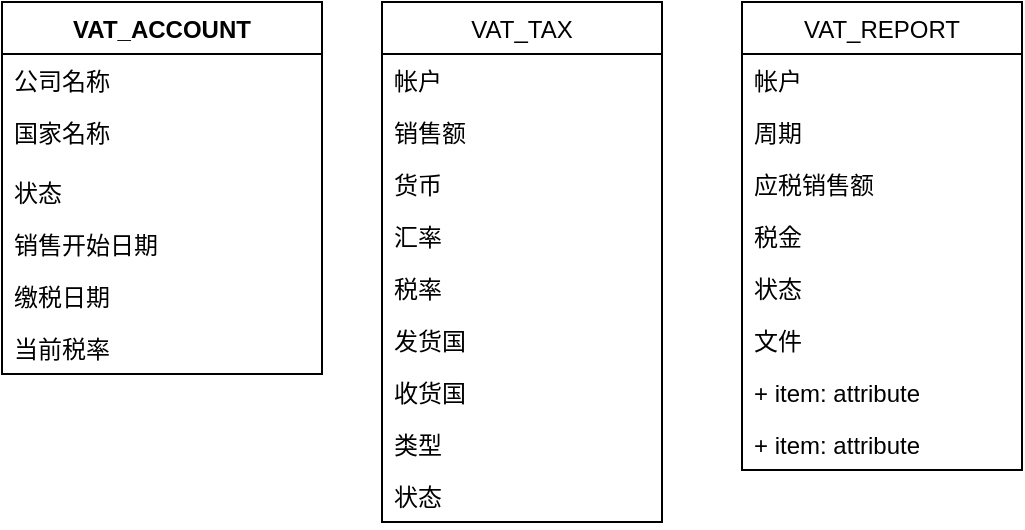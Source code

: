 <mxfile version="13.6.6" type="github">
  <diagram id="ZFhZQgNmcmeiBELyq5Xt" name="第 1 页">
    <mxGraphModel dx="655" dy="489" grid="1" gridSize="10" guides="1" tooltips="1" connect="1" arrows="1" fold="1" page="1" pageScale="1" pageWidth="827" pageHeight="1169" math="0" shadow="0">
      <root>
        <mxCell id="0" />
        <mxCell id="1" parent="0" />
        <mxCell id="pacg2PiQQ62NhaGQcg55-1" value="VAT_ACCOUNT" style="swimlane;fontStyle=1;align=center;verticalAlign=top;childLayout=stackLayout;horizontal=1;startSize=26;horizontalStack=0;resizeParent=1;resizeParentMax=0;resizeLast=0;collapsible=1;marginBottom=0;" vertex="1" parent="1">
          <mxGeometry x="10" y="10" width="160" height="186" as="geometry" />
        </mxCell>
        <mxCell id="pacg2PiQQ62NhaGQcg55-2" value="公司名称" style="text;strokeColor=none;fillColor=none;align=left;verticalAlign=top;spacingLeft=4;spacingRight=4;overflow=hidden;rotatable=0;points=[[0,0.5],[1,0.5]];portConstraint=eastwest;" vertex="1" parent="pacg2PiQQ62NhaGQcg55-1">
          <mxGeometry y="26" width="160" height="26" as="geometry" />
        </mxCell>
        <mxCell id="pacg2PiQQ62NhaGQcg55-4" value="国家名称" style="text;strokeColor=none;fillColor=none;align=left;verticalAlign=top;spacingLeft=4;spacingRight=4;overflow=hidden;rotatable=0;points=[[0,0.5],[1,0.5]];portConstraint=eastwest;" vertex="1" parent="pacg2PiQQ62NhaGQcg55-1">
          <mxGeometry y="52" width="160" height="30" as="geometry" />
        </mxCell>
        <mxCell id="pacg2PiQQ62NhaGQcg55-5" value="状态" style="text;strokeColor=none;fillColor=none;align=left;verticalAlign=top;spacingLeft=4;spacingRight=4;overflow=hidden;rotatable=0;points=[[0,0.5],[1,0.5]];portConstraint=eastwest;" vertex="1" parent="pacg2PiQQ62NhaGQcg55-1">
          <mxGeometry y="82" width="160" height="26" as="geometry" />
        </mxCell>
        <mxCell id="pacg2PiQQ62NhaGQcg55-7" value="销售开始日期" style="text;strokeColor=none;fillColor=none;align=left;verticalAlign=top;spacingLeft=4;spacingRight=4;overflow=hidden;rotatable=0;points=[[0,0.5],[1,0.5]];portConstraint=eastwest;" vertex="1" parent="pacg2PiQQ62NhaGQcg55-1">
          <mxGeometry y="108" width="160" height="26" as="geometry" />
        </mxCell>
        <mxCell id="pacg2PiQQ62NhaGQcg55-12" value="缴税日期&#xa;" style="text;strokeColor=none;fillColor=none;align=left;verticalAlign=top;spacingLeft=4;spacingRight=4;overflow=hidden;rotatable=0;points=[[0,0.5],[1,0.5]];portConstraint=eastwest;" vertex="1" parent="pacg2PiQQ62NhaGQcg55-1">
          <mxGeometry y="134" width="160" height="26" as="geometry" />
        </mxCell>
        <mxCell id="pacg2PiQQ62NhaGQcg55-19" value="当前税率" style="text;strokeColor=none;fillColor=none;align=left;verticalAlign=top;spacingLeft=4;spacingRight=4;overflow=hidden;rotatable=0;points=[[0,0.5],[1,0.5]];portConstraint=eastwest;" vertex="1" parent="pacg2PiQQ62NhaGQcg55-1">
          <mxGeometry y="160" width="160" height="26" as="geometry" />
        </mxCell>
        <mxCell id="pacg2PiQQ62NhaGQcg55-8" value="VAT_TAX" style="swimlane;fontStyle=0;childLayout=stackLayout;horizontal=1;startSize=26;fillColor=none;horizontalStack=0;resizeParent=1;resizeParentMax=0;resizeLast=0;collapsible=1;marginBottom=0;" vertex="1" parent="1">
          <mxGeometry x="200" y="10" width="140" height="260" as="geometry" />
        </mxCell>
        <mxCell id="pacg2PiQQ62NhaGQcg55-25" value="帐户" style="text;strokeColor=none;fillColor=none;align=left;verticalAlign=top;spacingLeft=4;spacingRight=4;overflow=hidden;rotatable=0;points=[[0,0.5],[1,0.5]];portConstraint=eastwest;" vertex="1" parent="pacg2PiQQ62NhaGQcg55-8">
          <mxGeometry y="26" width="140" height="26" as="geometry" />
        </mxCell>
        <mxCell id="pacg2PiQQ62NhaGQcg55-10" value="销售额" style="text;strokeColor=none;fillColor=none;align=left;verticalAlign=top;spacingLeft=4;spacingRight=4;overflow=hidden;rotatable=0;points=[[0,0.5],[1,0.5]];portConstraint=eastwest;" vertex="1" parent="pacg2PiQQ62NhaGQcg55-8">
          <mxGeometry y="52" width="140" height="26" as="geometry" />
        </mxCell>
        <mxCell id="pacg2PiQQ62NhaGQcg55-24" value="货币" style="text;strokeColor=none;fillColor=none;align=left;verticalAlign=top;spacingLeft=4;spacingRight=4;overflow=hidden;rotatable=0;points=[[0,0.5],[1,0.5]];portConstraint=eastwest;" vertex="1" parent="pacg2PiQQ62NhaGQcg55-8">
          <mxGeometry y="78" width="140" height="26" as="geometry" />
        </mxCell>
        <mxCell id="pacg2PiQQ62NhaGQcg55-11" value="汇率" style="text;strokeColor=none;fillColor=none;align=left;verticalAlign=top;spacingLeft=4;spacingRight=4;overflow=hidden;rotatable=0;points=[[0,0.5],[1,0.5]];portConstraint=eastwest;" vertex="1" parent="pacg2PiQQ62NhaGQcg55-8">
          <mxGeometry y="104" width="140" height="26" as="geometry" />
        </mxCell>
        <mxCell id="pacg2PiQQ62NhaGQcg55-13" value="税率" style="text;strokeColor=none;fillColor=none;align=left;verticalAlign=top;spacingLeft=4;spacingRight=4;overflow=hidden;rotatable=0;points=[[0,0.5],[1,0.5]];portConstraint=eastwest;" vertex="1" parent="pacg2PiQQ62NhaGQcg55-8">
          <mxGeometry y="130" width="140" height="26" as="geometry" />
        </mxCell>
        <mxCell id="pacg2PiQQ62NhaGQcg55-14" value="发货国" style="text;strokeColor=none;fillColor=none;align=left;verticalAlign=top;spacingLeft=4;spacingRight=4;overflow=hidden;rotatable=0;points=[[0,0.5],[1,0.5]];portConstraint=eastwest;" vertex="1" parent="pacg2PiQQ62NhaGQcg55-8">
          <mxGeometry y="156" width="140" height="26" as="geometry" />
        </mxCell>
        <mxCell id="pacg2PiQQ62NhaGQcg55-15" value="收货国" style="text;strokeColor=none;fillColor=none;align=left;verticalAlign=top;spacingLeft=4;spacingRight=4;overflow=hidden;rotatable=0;points=[[0,0.5],[1,0.5]];portConstraint=eastwest;" vertex="1" parent="pacg2PiQQ62NhaGQcg55-8">
          <mxGeometry y="182" width="140" height="26" as="geometry" />
        </mxCell>
        <mxCell id="pacg2PiQQ62NhaGQcg55-17" value="类型" style="text;strokeColor=none;fillColor=none;align=left;verticalAlign=top;spacingLeft=4;spacingRight=4;overflow=hidden;rotatable=0;points=[[0,0.5],[1,0.5]];portConstraint=eastwest;" vertex="1" parent="pacg2PiQQ62NhaGQcg55-8">
          <mxGeometry y="208" width="140" height="26" as="geometry" />
        </mxCell>
        <mxCell id="pacg2PiQQ62NhaGQcg55-18" value="状态" style="text;strokeColor=none;fillColor=none;align=left;verticalAlign=top;spacingLeft=4;spacingRight=4;overflow=hidden;rotatable=0;points=[[0,0.5],[1,0.5]];portConstraint=eastwest;" vertex="1" parent="pacg2PiQQ62NhaGQcg55-8">
          <mxGeometry y="234" width="140" height="26" as="geometry" />
        </mxCell>
        <mxCell id="pacg2PiQQ62NhaGQcg55-20" value="VAT_REPORT" style="swimlane;fontStyle=0;childLayout=stackLayout;horizontal=1;startSize=26;fillColor=none;horizontalStack=0;resizeParent=1;resizeParentMax=0;resizeLast=0;collapsible=1;marginBottom=0;" vertex="1" parent="1">
          <mxGeometry x="380" y="10" width="140" height="234" as="geometry" />
        </mxCell>
        <mxCell id="pacg2PiQQ62NhaGQcg55-16" value="帐户" style="text;strokeColor=none;fillColor=none;align=left;verticalAlign=top;spacingLeft=4;spacingRight=4;overflow=hidden;rotatable=0;points=[[0,0.5],[1,0.5]];portConstraint=eastwest;" vertex="1" parent="pacg2PiQQ62NhaGQcg55-20">
          <mxGeometry y="26" width="140" height="26" as="geometry" />
        </mxCell>
        <mxCell id="pacg2PiQQ62NhaGQcg55-9" value="周期" style="text;strokeColor=none;fillColor=none;align=left;verticalAlign=top;spacingLeft=4;spacingRight=4;overflow=hidden;rotatable=0;points=[[0,0.5],[1,0.5]];portConstraint=eastwest;" vertex="1" parent="pacg2PiQQ62NhaGQcg55-20">
          <mxGeometry y="52" width="140" height="26" as="geometry" />
        </mxCell>
        <mxCell id="pacg2PiQQ62NhaGQcg55-21" value="应税销售额" style="text;strokeColor=none;fillColor=none;align=left;verticalAlign=top;spacingLeft=4;spacingRight=4;overflow=hidden;rotatable=0;points=[[0,0.5],[1,0.5]];portConstraint=eastwest;" vertex="1" parent="pacg2PiQQ62NhaGQcg55-20">
          <mxGeometry y="78" width="140" height="26" as="geometry" />
        </mxCell>
        <mxCell id="pacg2PiQQ62NhaGQcg55-22" value="税金" style="text;strokeColor=none;fillColor=none;align=left;verticalAlign=top;spacingLeft=4;spacingRight=4;overflow=hidden;rotatable=0;points=[[0,0.5],[1,0.5]];portConstraint=eastwest;" vertex="1" parent="pacg2PiQQ62NhaGQcg55-20">
          <mxGeometry y="104" width="140" height="26" as="geometry" />
        </mxCell>
        <mxCell id="pacg2PiQQ62NhaGQcg55-23" value="状态" style="text;strokeColor=none;fillColor=none;align=left;verticalAlign=top;spacingLeft=4;spacingRight=4;overflow=hidden;rotatable=0;points=[[0,0.5],[1,0.5]];portConstraint=eastwest;" vertex="1" parent="pacg2PiQQ62NhaGQcg55-20">
          <mxGeometry y="130" width="140" height="26" as="geometry" />
        </mxCell>
        <mxCell id="pacg2PiQQ62NhaGQcg55-26" value="文件" style="text;strokeColor=none;fillColor=none;align=left;verticalAlign=top;spacingLeft=4;spacingRight=4;overflow=hidden;rotatable=0;points=[[0,0.5],[1,0.5]];portConstraint=eastwest;" vertex="1" parent="pacg2PiQQ62NhaGQcg55-20">
          <mxGeometry y="156" width="140" height="26" as="geometry" />
        </mxCell>
        <mxCell id="pacg2PiQQ62NhaGQcg55-28" value="+ item: attribute" style="text;strokeColor=none;fillColor=none;align=left;verticalAlign=top;spacingLeft=4;spacingRight=4;overflow=hidden;rotatable=0;points=[[0,0.5],[1,0.5]];portConstraint=eastwest;" vertex="1" parent="pacg2PiQQ62NhaGQcg55-20">
          <mxGeometry y="182" width="140" height="26" as="geometry" />
        </mxCell>
        <mxCell id="pacg2PiQQ62NhaGQcg55-27" value="+ item: attribute" style="text;strokeColor=none;fillColor=none;align=left;verticalAlign=top;spacingLeft=4;spacingRight=4;overflow=hidden;rotatable=0;points=[[0,0.5],[1,0.5]];portConstraint=eastwest;" vertex="1" parent="pacg2PiQQ62NhaGQcg55-20">
          <mxGeometry y="208" width="140" height="26" as="geometry" />
        </mxCell>
      </root>
    </mxGraphModel>
  </diagram>
</mxfile>
